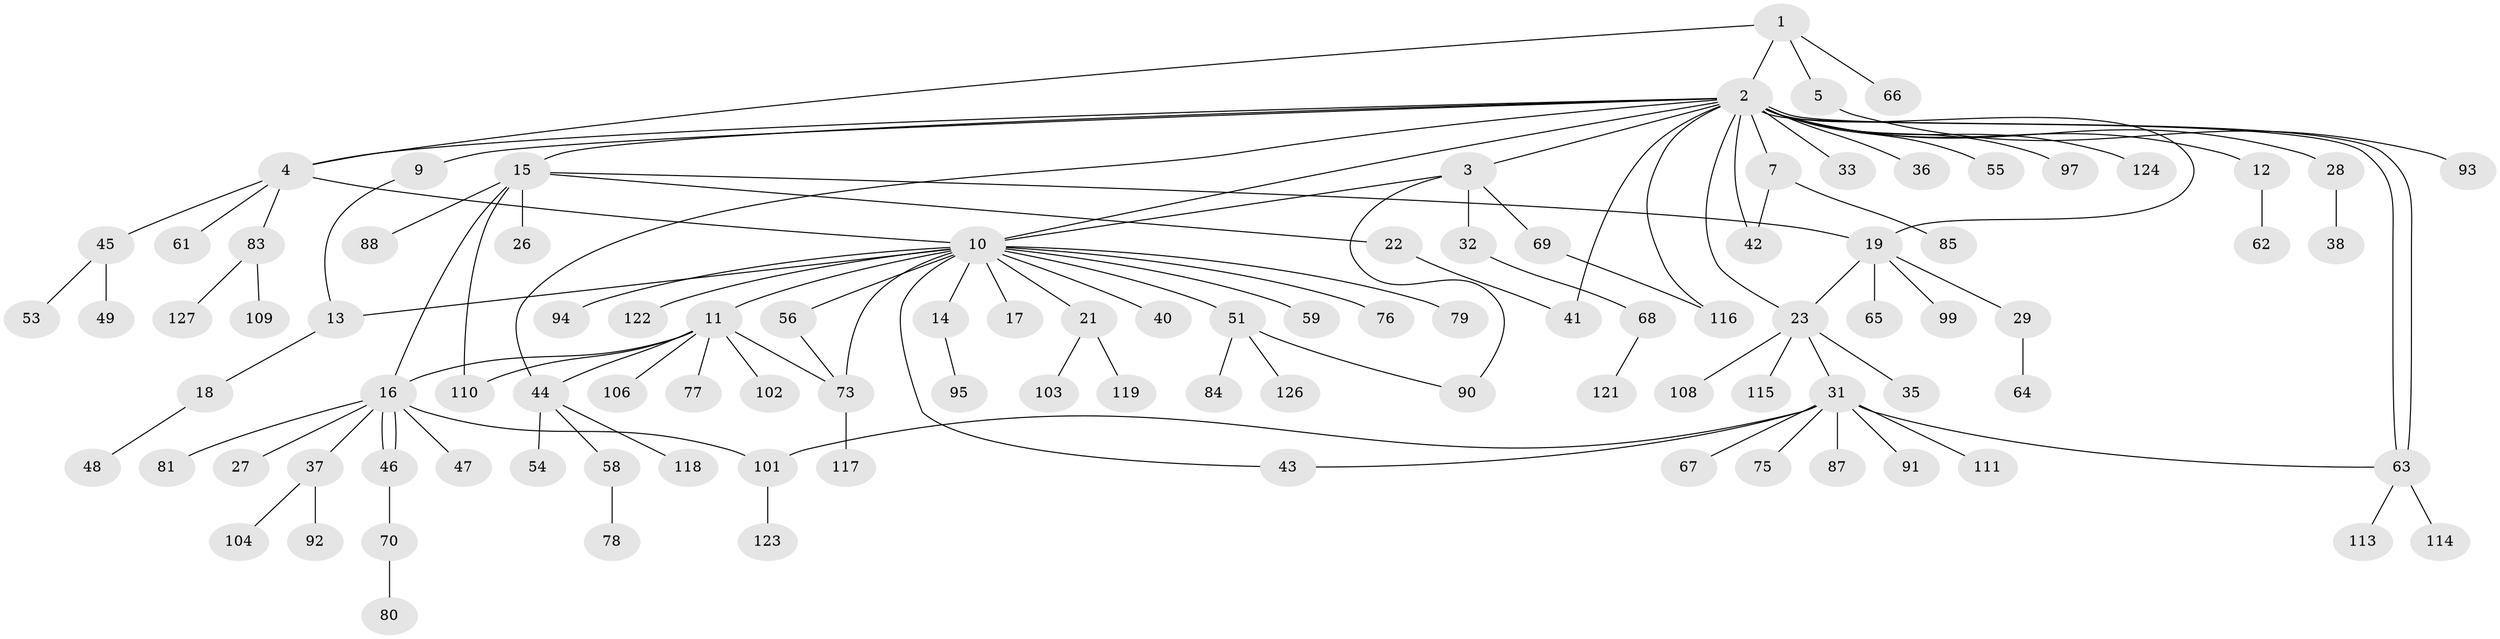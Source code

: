 // Generated by graph-tools (version 1.1) at 2025/51/02/27/25 19:51:59]
// undirected, 101 vertices, 120 edges
graph export_dot {
graph [start="1"]
  node [color=gray90,style=filled];
  1 [super="+30"];
  2 [super="+50"];
  3 [super="+6"];
  4 [super="+8"];
  5 [super="+71"];
  7 [super="+20"];
  9 [super="+74"];
  10 [super="+86"];
  11 [super="+39"];
  12;
  13;
  14 [super="+25"];
  15 [super="+89"];
  16 [super="+24"];
  17;
  18;
  19 [super="+112"];
  21;
  22;
  23 [super="+72"];
  26;
  27;
  28;
  29;
  31 [super="+34"];
  32;
  33;
  35;
  36;
  37 [super="+52"];
  38 [super="+57"];
  40;
  41;
  42;
  43;
  44;
  45 [super="+60"];
  46;
  47;
  48;
  49;
  51 [super="+98"];
  53;
  54;
  55;
  56;
  58;
  59;
  61;
  62;
  63 [super="+125"];
  64;
  65;
  66;
  67;
  68 [super="+105"];
  69;
  70 [super="+96"];
  73;
  75;
  76 [super="+100"];
  77;
  78 [super="+82"];
  79;
  80;
  81;
  83 [super="+107"];
  84;
  85;
  87;
  88;
  90;
  91;
  92;
  93;
  94;
  95;
  97;
  99;
  101 [super="+120"];
  102;
  103;
  104;
  106;
  108;
  109;
  110;
  111;
  113;
  114;
  115;
  116;
  117;
  118;
  119;
  121;
  122;
  123;
  124;
  126;
  127;
  1 -- 2;
  1 -- 4;
  1 -- 5;
  1 -- 66;
  2 -- 3;
  2 -- 4;
  2 -- 7;
  2 -- 9;
  2 -- 10;
  2 -- 12;
  2 -- 15;
  2 -- 19;
  2 -- 23 [weight=2];
  2 -- 28;
  2 -- 33;
  2 -- 36;
  2 -- 41;
  2 -- 42;
  2 -- 44;
  2 -- 55;
  2 -- 63;
  2 -- 63;
  2 -- 97;
  2 -- 116;
  2 -- 124;
  3 -- 32;
  3 -- 69;
  3 -- 90;
  3 -- 10;
  4 -- 83;
  4 -- 45;
  4 -- 10;
  4 -- 61;
  5 -- 93;
  7 -- 85;
  7 -- 42;
  9 -- 13;
  10 -- 11;
  10 -- 13;
  10 -- 14;
  10 -- 17;
  10 -- 21;
  10 -- 40;
  10 -- 43;
  10 -- 51;
  10 -- 56;
  10 -- 59;
  10 -- 73;
  10 -- 76;
  10 -- 79;
  10 -- 122;
  10 -- 94;
  11 -- 16;
  11 -- 44;
  11 -- 102;
  11 -- 73;
  11 -- 106;
  11 -- 77;
  11 -- 110;
  12 -- 62;
  13 -- 18;
  14 -- 95;
  15 -- 16;
  15 -- 19;
  15 -- 22;
  15 -- 26;
  15 -- 88;
  15 -- 110;
  16 -- 27;
  16 -- 37;
  16 -- 46;
  16 -- 46;
  16 -- 47;
  16 -- 81;
  16 -- 101;
  18 -- 48;
  19 -- 23;
  19 -- 29;
  19 -- 65;
  19 -- 99;
  21 -- 103;
  21 -- 119;
  22 -- 41;
  23 -- 31;
  23 -- 35;
  23 -- 108;
  23 -- 115;
  28 -- 38;
  29 -- 64;
  31 -- 75;
  31 -- 87;
  31 -- 91;
  31 -- 63;
  31 -- 67;
  31 -- 101;
  31 -- 43;
  31 -- 111;
  32 -- 68;
  37 -- 92;
  37 -- 104;
  44 -- 54;
  44 -- 58;
  44 -- 118;
  45 -- 49;
  45 -- 53;
  46 -- 70;
  51 -- 84;
  51 -- 126;
  51 -- 90;
  56 -- 73;
  58 -- 78;
  63 -- 113;
  63 -- 114;
  68 -- 121;
  69 -- 116;
  70 -- 80;
  73 -- 117;
  83 -- 109;
  83 -- 127;
  101 -- 123;
}
